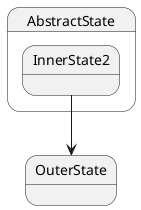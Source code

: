 {
  "sha1": "9ef7kaa5pwf4txpdselql1r3g7qghm3",
  "insertion": {
    "when": "2024-05-30T20:48:21.674Z",
    "user": "plantuml@gmail.com"
  }
}
@startuml
set separator none

state OuterState {
}

state AbstractState {
 InnerState2 --> OuterState
}



@enduml

